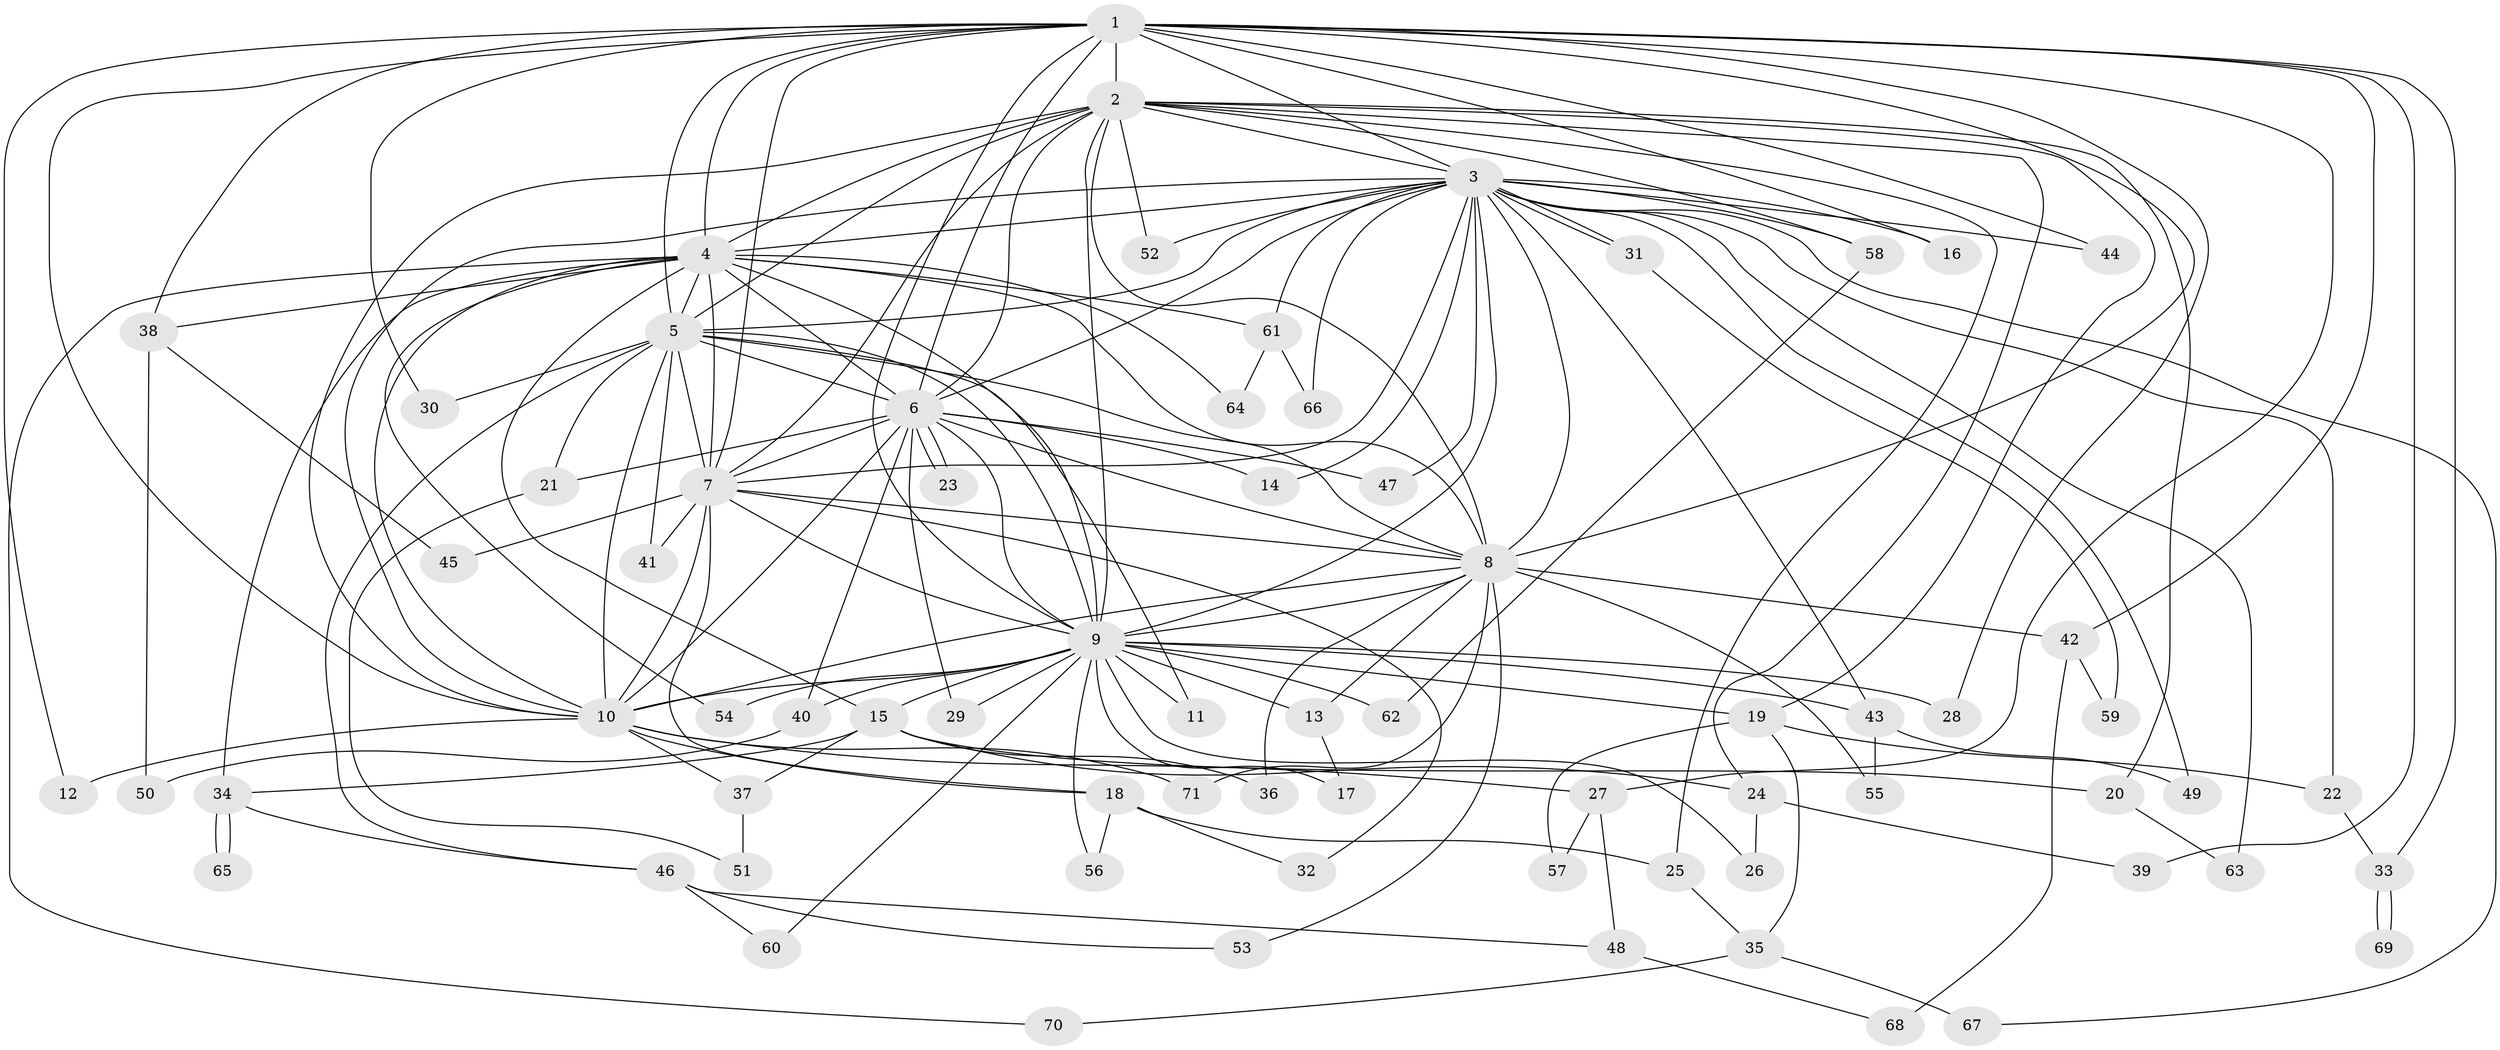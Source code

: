 // Generated by graph-tools (version 1.1) at 2025/25/03/09/25 03:25:45]
// undirected, 71 vertices, 167 edges
graph export_dot {
graph [start="1"]
  node [color=gray90,style=filled];
  1;
  2;
  3;
  4;
  5;
  6;
  7;
  8;
  9;
  10;
  11;
  12;
  13;
  14;
  15;
  16;
  17;
  18;
  19;
  20;
  21;
  22;
  23;
  24;
  25;
  26;
  27;
  28;
  29;
  30;
  31;
  32;
  33;
  34;
  35;
  36;
  37;
  38;
  39;
  40;
  41;
  42;
  43;
  44;
  45;
  46;
  47;
  48;
  49;
  50;
  51;
  52;
  53;
  54;
  55;
  56;
  57;
  58;
  59;
  60;
  61;
  62;
  63;
  64;
  65;
  66;
  67;
  68;
  69;
  70;
  71;
  1 -- 2;
  1 -- 3;
  1 -- 4;
  1 -- 5;
  1 -- 6;
  1 -- 7;
  1 -- 8;
  1 -- 9;
  1 -- 10;
  1 -- 12;
  1 -- 16;
  1 -- 27;
  1 -- 28;
  1 -- 30;
  1 -- 33;
  1 -- 38;
  1 -- 39;
  1 -- 42;
  1 -- 44;
  2 -- 3;
  2 -- 4;
  2 -- 5;
  2 -- 6;
  2 -- 7;
  2 -- 8;
  2 -- 9;
  2 -- 10;
  2 -- 19;
  2 -- 20;
  2 -- 24;
  2 -- 25;
  2 -- 52;
  2 -- 58;
  3 -- 4;
  3 -- 5;
  3 -- 6;
  3 -- 7;
  3 -- 8;
  3 -- 9;
  3 -- 10;
  3 -- 14;
  3 -- 16;
  3 -- 22;
  3 -- 31;
  3 -- 31;
  3 -- 43;
  3 -- 44;
  3 -- 47;
  3 -- 49;
  3 -- 52;
  3 -- 58;
  3 -- 61;
  3 -- 63;
  3 -- 66;
  3 -- 67;
  4 -- 5;
  4 -- 6;
  4 -- 7;
  4 -- 8;
  4 -- 9;
  4 -- 10;
  4 -- 15;
  4 -- 34;
  4 -- 38;
  4 -- 54;
  4 -- 61;
  4 -- 64;
  4 -- 70;
  5 -- 6;
  5 -- 7;
  5 -- 8;
  5 -- 9;
  5 -- 10;
  5 -- 11;
  5 -- 21;
  5 -- 30;
  5 -- 41;
  5 -- 46;
  6 -- 7;
  6 -- 8;
  6 -- 9;
  6 -- 10;
  6 -- 14;
  6 -- 21;
  6 -- 23;
  6 -- 23;
  6 -- 29;
  6 -- 40;
  6 -- 47;
  7 -- 8;
  7 -- 9;
  7 -- 10;
  7 -- 18;
  7 -- 32;
  7 -- 41;
  7 -- 45;
  8 -- 9;
  8 -- 10;
  8 -- 13;
  8 -- 36;
  8 -- 42;
  8 -- 53;
  8 -- 55;
  8 -- 71;
  9 -- 10;
  9 -- 11;
  9 -- 13;
  9 -- 15;
  9 -- 17;
  9 -- 19;
  9 -- 26;
  9 -- 28;
  9 -- 29;
  9 -- 40;
  9 -- 43;
  9 -- 54;
  9 -- 56;
  9 -- 60;
  9 -- 62;
  10 -- 12;
  10 -- 18;
  10 -- 27;
  10 -- 37;
  10 -- 71;
  13 -- 17;
  15 -- 20;
  15 -- 24;
  15 -- 34;
  15 -- 36;
  15 -- 37;
  18 -- 25;
  18 -- 32;
  18 -- 56;
  19 -- 22;
  19 -- 35;
  19 -- 57;
  20 -- 63;
  21 -- 51;
  22 -- 33;
  24 -- 26;
  24 -- 39;
  25 -- 35;
  27 -- 48;
  27 -- 57;
  31 -- 59;
  33 -- 69;
  33 -- 69;
  34 -- 46;
  34 -- 65;
  34 -- 65;
  35 -- 67;
  35 -- 70;
  37 -- 51;
  38 -- 45;
  38 -- 50;
  40 -- 50;
  42 -- 59;
  42 -- 68;
  43 -- 49;
  43 -- 55;
  46 -- 48;
  46 -- 53;
  46 -- 60;
  48 -- 68;
  58 -- 62;
  61 -- 64;
  61 -- 66;
}
